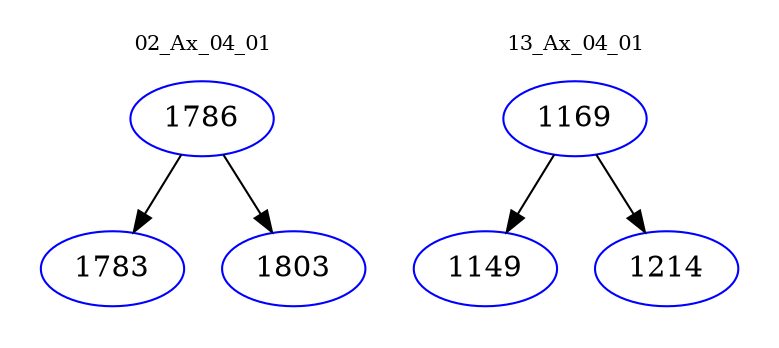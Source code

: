 digraph{
subgraph cluster_0 {
color = white
label = "02_Ax_04_01";
fontsize=10;
T0_1786 [label="1786", color="blue"]
T0_1786 -> T0_1783 [color="black"]
T0_1783 [label="1783", color="blue"]
T0_1786 -> T0_1803 [color="black"]
T0_1803 [label="1803", color="blue"]
}
subgraph cluster_1 {
color = white
label = "13_Ax_04_01";
fontsize=10;
T1_1169 [label="1169", color="blue"]
T1_1169 -> T1_1149 [color="black"]
T1_1149 [label="1149", color="blue"]
T1_1169 -> T1_1214 [color="black"]
T1_1214 [label="1214", color="blue"]
}
}
